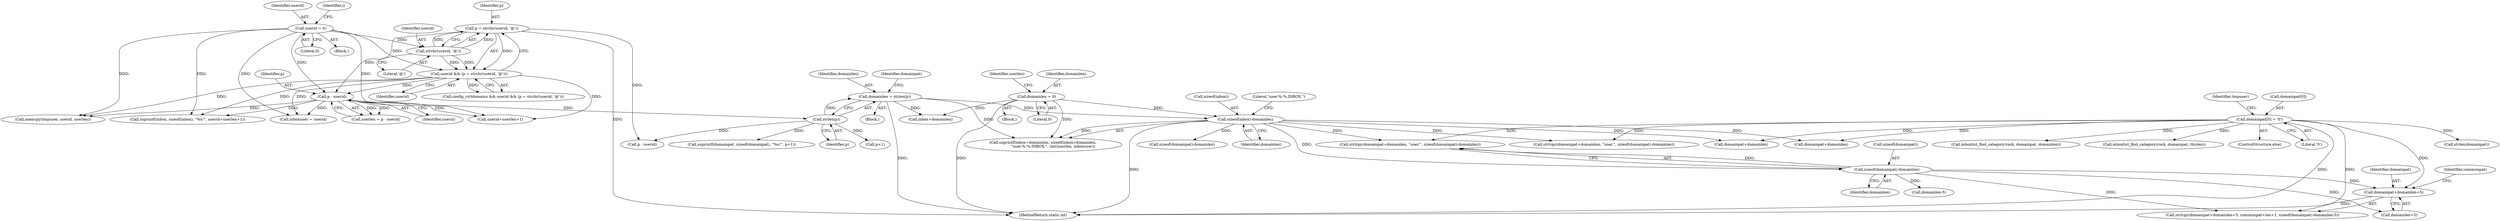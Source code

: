 digraph "0_cyrus-imapd_6bd33275368edfa71ae117de895488584678ac79@API" {
"1000651" [label="(Call,domainpat+domainlen+5)"];
"1000236" [label="(Call,domainpat[0] = '\0')"];
"1000646" [label="(Call,sizeof(domainpat)-domainlen)"];
"1000305" [label="(Call,sizeof(inbox)-domainlen)"];
"1000157" [label="(Call,domainlen = 0)"];
"1000223" [label="(Call,domainlen = strlen(p))"];
"1000225" [label="(Call,strlen(p))"];
"1000220" [label="(Call,p - userid)"];
"1000212" [label="(Call,p = strchr(userid, '@'))"];
"1000214" [label="(Call,strchr(userid, '@'))"];
"1000186" [label="(Call,userid = 0)"];
"1000210" [label="(Call,userid && (p = strchr(userid, '@')))"];
"1000225" [label="(Call,strlen(p))"];
"1000642" [label="(Call,domainpat+domainlen)"];
"1000227" [label="(Call,snprintf(domainpat, sizeof(domainpat), \"%s!\", p+1))"];
"1000191" [label="(Identifier,i)"];
"1000159" [label="(Literal,0)"];
"1000210" [label="(Call,userid && (p = strchr(userid, '@')))"];
"1000302" [label="(Call,inbox+domainlen)"];
"1000217" [label="(Block,)"];
"1000641" [label="(Call,strlcpy(domainpat+domainlen, \"user.\", sizeof(domainpat)-domainlen))"];
"1000651" [label="(Call,domainpat+domainlen+5)"];
"1000772" [label="(MethodReturn,static int)"];
"1000213" [label="(Identifier,p)"];
"1000216" [label="(Literal,'@')"];
"1000657" [label="(Identifier,commonpat)"];
"1000255" [label="(Call,userid+userlen+1)"];
"1000223" [label="(Call,domainlen = strlen(p))"];
"1000635" [label="(Call,sizeof(domainpat)-domainlen)"];
"1000245" [label="(Identifier,tmpuser)"];
"1000236" [label="(Call,domainpat[0] = '\0')"];
"1000664" [label="(Call,domainlen-5)"];
"1000157" [label="(Call,domainlen = 0)"];
"1000650" [label="(Call,strlcpy(domainpat+domainlen+5, commonpat+len+1, sizeof(domainpat)-domainlen-5))"];
"1000649" [label="(Identifier,domainlen)"];
"1000647" [label="(Call,sizeof(domainpat))"];
"1000306" [label="(Call,sizeof(inbox))"];
"1000218" [label="(Call,userlen = p - userid)"];
"1000269" [label="(Call,memcpy(tmpuser, userid, userlen))"];
"1000228" [label="(Identifier,domainpat)"];
"1000224" [label="(Identifier,domainlen)"];
"1000220" [label="(Call,p - userid)"];
"1000250" [label="(Call,snprintf(inbox, sizeof(inbox), \"%s!\", userid+userlen+1))"];
"1000158" [label="(Identifier,domainlen)"];
"1000261" [label="(Call,inboxuser = userid)"];
"1000214" [label="(Call,strchr(userid, '@'))"];
"1000212" [label="(Call,p = strchr(userid, '@'))"];
"1000680" [label="(Call,strlen(domainpat))"];
"1000221" [label="(Identifier,p)"];
"1000240" [label="(Literal,'\0')"];
"1000277" [label="(Call,p - userid)"];
"1000188" [label="(Literal,0)"];
"1000724" [label="(Call,mboxlist_find_category(rock, domainpat, domainlen))"];
"1000187" [label="(Identifier,userid)"];
"1000308" [label="(Identifier,domainlen)"];
"1000653" [label="(Call,domainlen+5)"];
"1000162" [label="(Identifier,userlen)"];
"1000309" [label="(Literal,\"user.%.*s.INBOX.\")"];
"1000211" [label="(Identifier,userid)"];
"1000226" [label="(Identifier,p)"];
"1000694" [label="(Call,mboxlist_find_category(rock, domainpat, thislen))"];
"1000185" [label="(Block,)"];
"1000652" [label="(Identifier,domainpat)"];
"1000646" [label="(Call,sizeof(domainpat)-domainlen)"];
"1000630" [label="(Call,strlcpy(domainpat+domainlen, \"user.\", sizeof(domainpat)-domainlen))"];
"1000237" [label="(Call,domainpat[0])"];
"1000301" [label="(Call,snprintf(inbox+domainlen, sizeof(inbox)-domainlen,\n                 \"user.%.*s.INBOX.\", (int)userlen, inboxuser))"];
"1000208" [label="(Call,config_virtdomains && userid && (p = strchr(userid, '@')))"];
"1000215" [label="(Identifier,userid)"];
"1000186" [label="(Call,userid = 0)"];
"1000305" [label="(Call,sizeof(inbox)-domainlen)"];
"1000235" [label="(ControlStructure,else)"];
"1000222" [label="(Identifier,userid)"];
"1000631" [label="(Call,domainpat+domainlen)"];
"1000131" [label="(Block,)"];
"1000232" [label="(Call,p+1)"];
"1000651" -> "1000650"  [label="AST: "];
"1000651" -> "1000653"  [label="CFG: "];
"1000652" -> "1000651"  [label="AST: "];
"1000653" -> "1000651"  [label="AST: "];
"1000657" -> "1000651"  [label="CFG: "];
"1000651" -> "1000772"  [label="DDG: "];
"1000236" -> "1000651"  [label="DDG: "];
"1000646" -> "1000651"  [label="DDG: "];
"1000236" -> "1000235"  [label="AST: "];
"1000236" -> "1000240"  [label="CFG: "];
"1000237" -> "1000236"  [label="AST: "];
"1000240" -> "1000236"  [label="AST: "];
"1000245" -> "1000236"  [label="CFG: "];
"1000236" -> "1000772"  [label="DDG: "];
"1000236" -> "1000630"  [label="DDG: "];
"1000236" -> "1000631"  [label="DDG: "];
"1000236" -> "1000641"  [label="DDG: "];
"1000236" -> "1000642"  [label="DDG: "];
"1000236" -> "1000650"  [label="DDG: "];
"1000236" -> "1000680"  [label="DDG: "];
"1000236" -> "1000694"  [label="DDG: "];
"1000236" -> "1000724"  [label="DDG: "];
"1000646" -> "1000641"  [label="AST: "];
"1000646" -> "1000649"  [label="CFG: "];
"1000647" -> "1000646"  [label="AST: "];
"1000649" -> "1000646"  [label="AST: "];
"1000641" -> "1000646"  [label="CFG: "];
"1000646" -> "1000641"  [label="DDG: "];
"1000305" -> "1000646"  [label="DDG: "];
"1000646" -> "1000650"  [label="DDG: "];
"1000646" -> "1000653"  [label="DDG: "];
"1000646" -> "1000664"  [label="DDG: "];
"1000305" -> "1000301"  [label="AST: "];
"1000305" -> "1000308"  [label="CFG: "];
"1000306" -> "1000305"  [label="AST: "];
"1000308" -> "1000305"  [label="AST: "];
"1000309" -> "1000305"  [label="CFG: "];
"1000305" -> "1000772"  [label="DDG: "];
"1000305" -> "1000301"  [label="DDG: "];
"1000157" -> "1000305"  [label="DDG: "];
"1000223" -> "1000305"  [label="DDG: "];
"1000305" -> "1000630"  [label="DDG: "];
"1000305" -> "1000631"  [label="DDG: "];
"1000305" -> "1000635"  [label="DDG: "];
"1000305" -> "1000641"  [label="DDG: "];
"1000305" -> "1000642"  [label="DDG: "];
"1000157" -> "1000131"  [label="AST: "];
"1000157" -> "1000159"  [label="CFG: "];
"1000158" -> "1000157"  [label="AST: "];
"1000159" -> "1000157"  [label="AST: "];
"1000162" -> "1000157"  [label="CFG: "];
"1000157" -> "1000772"  [label="DDG: "];
"1000157" -> "1000301"  [label="DDG: "];
"1000157" -> "1000302"  [label="DDG: "];
"1000223" -> "1000217"  [label="AST: "];
"1000223" -> "1000225"  [label="CFG: "];
"1000224" -> "1000223"  [label="AST: "];
"1000225" -> "1000223"  [label="AST: "];
"1000228" -> "1000223"  [label="CFG: "];
"1000223" -> "1000772"  [label="DDG: "];
"1000225" -> "1000223"  [label="DDG: "];
"1000223" -> "1000301"  [label="DDG: "];
"1000223" -> "1000302"  [label="DDG: "];
"1000225" -> "1000226"  [label="CFG: "];
"1000226" -> "1000225"  [label="AST: "];
"1000220" -> "1000225"  [label="DDG: "];
"1000225" -> "1000227"  [label="DDG: "];
"1000225" -> "1000232"  [label="DDG: "];
"1000225" -> "1000277"  [label="DDG: "];
"1000220" -> "1000218"  [label="AST: "];
"1000220" -> "1000222"  [label="CFG: "];
"1000221" -> "1000220"  [label="AST: "];
"1000222" -> "1000220"  [label="AST: "];
"1000218" -> "1000220"  [label="CFG: "];
"1000220" -> "1000218"  [label="DDG: "];
"1000220" -> "1000218"  [label="DDG: "];
"1000212" -> "1000220"  [label="DDG: "];
"1000186" -> "1000220"  [label="DDG: "];
"1000210" -> "1000220"  [label="DDG: "];
"1000220" -> "1000250"  [label="DDG: "];
"1000220" -> "1000255"  [label="DDG: "];
"1000220" -> "1000261"  [label="DDG: "];
"1000220" -> "1000269"  [label="DDG: "];
"1000212" -> "1000210"  [label="AST: "];
"1000212" -> "1000214"  [label="CFG: "];
"1000213" -> "1000212"  [label="AST: "];
"1000214" -> "1000212"  [label="AST: "];
"1000210" -> "1000212"  [label="CFG: "];
"1000212" -> "1000772"  [label="DDG: "];
"1000212" -> "1000210"  [label="DDG: "];
"1000214" -> "1000212"  [label="DDG: "];
"1000214" -> "1000212"  [label="DDG: "];
"1000212" -> "1000277"  [label="DDG: "];
"1000214" -> "1000216"  [label="CFG: "];
"1000215" -> "1000214"  [label="AST: "];
"1000216" -> "1000214"  [label="AST: "];
"1000214" -> "1000210"  [label="DDG: "];
"1000214" -> "1000210"  [label="DDG: "];
"1000186" -> "1000214"  [label="DDG: "];
"1000186" -> "1000185"  [label="AST: "];
"1000186" -> "1000188"  [label="CFG: "];
"1000187" -> "1000186"  [label="AST: "];
"1000188" -> "1000186"  [label="AST: "];
"1000191" -> "1000186"  [label="CFG: "];
"1000186" -> "1000210"  [label="DDG: "];
"1000186" -> "1000250"  [label="DDG: "];
"1000186" -> "1000255"  [label="DDG: "];
"1000186" -> "1000261"  [label="DDG: "];
"1000186" -> "1000269"  [label="DDG: "];
"1000210" -> "1000208"  [label="AST: "];
"1000210" -> "1000211"  [label="CFG: "];
"1000211" -> "1000210"  [label="AST: "];
"1000208" -> "1000210"  [label="CFG: "];
"1000210" -> "1000208"  [label="DDG: "];
"1000210" -> "1000250"  [label="DDG: "];
"1000210" -> "1000255"  [label="DDG: "];
"1000210" -> "1000261"  [label="DDG: "];
"1000210" -> "1000269"  [label="DDG: "];
}
